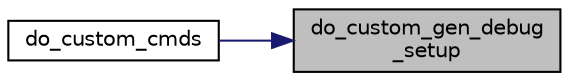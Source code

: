 digraph "do_custom_gen_debug_setup"
{
 // INTERACTIVE_SVG=YES
 // LATEX_PDF_SIZE
  bgcolor="transparent";
  edge [fontname="Helvetica",fontsize="10",labelfontname="Helvetica",labelfontsize="10"];
  node [fontname="Helvetica",fontsize="10",shape=record];
  rankdir="RL";
  Node1 [label="do_custom_gen_debug\l_setup",height=0.2,width=0.4,color="black", fillcolor="grey75", style="filled", fontcolor="black",tooltip=" "];
  Node1 -> Node2 [dir="back",color="midnightblue",fontsize="10",style="solid",fontname="Helvetica"];
  Node2 [label="do_custom_cmds",height=0.2,width=0.4,color="black",URL="$db/deb/custom__cfg_8c.html#acf76e74e91e4fe9767ab02e177fc9019",tooltip=" "];
}
